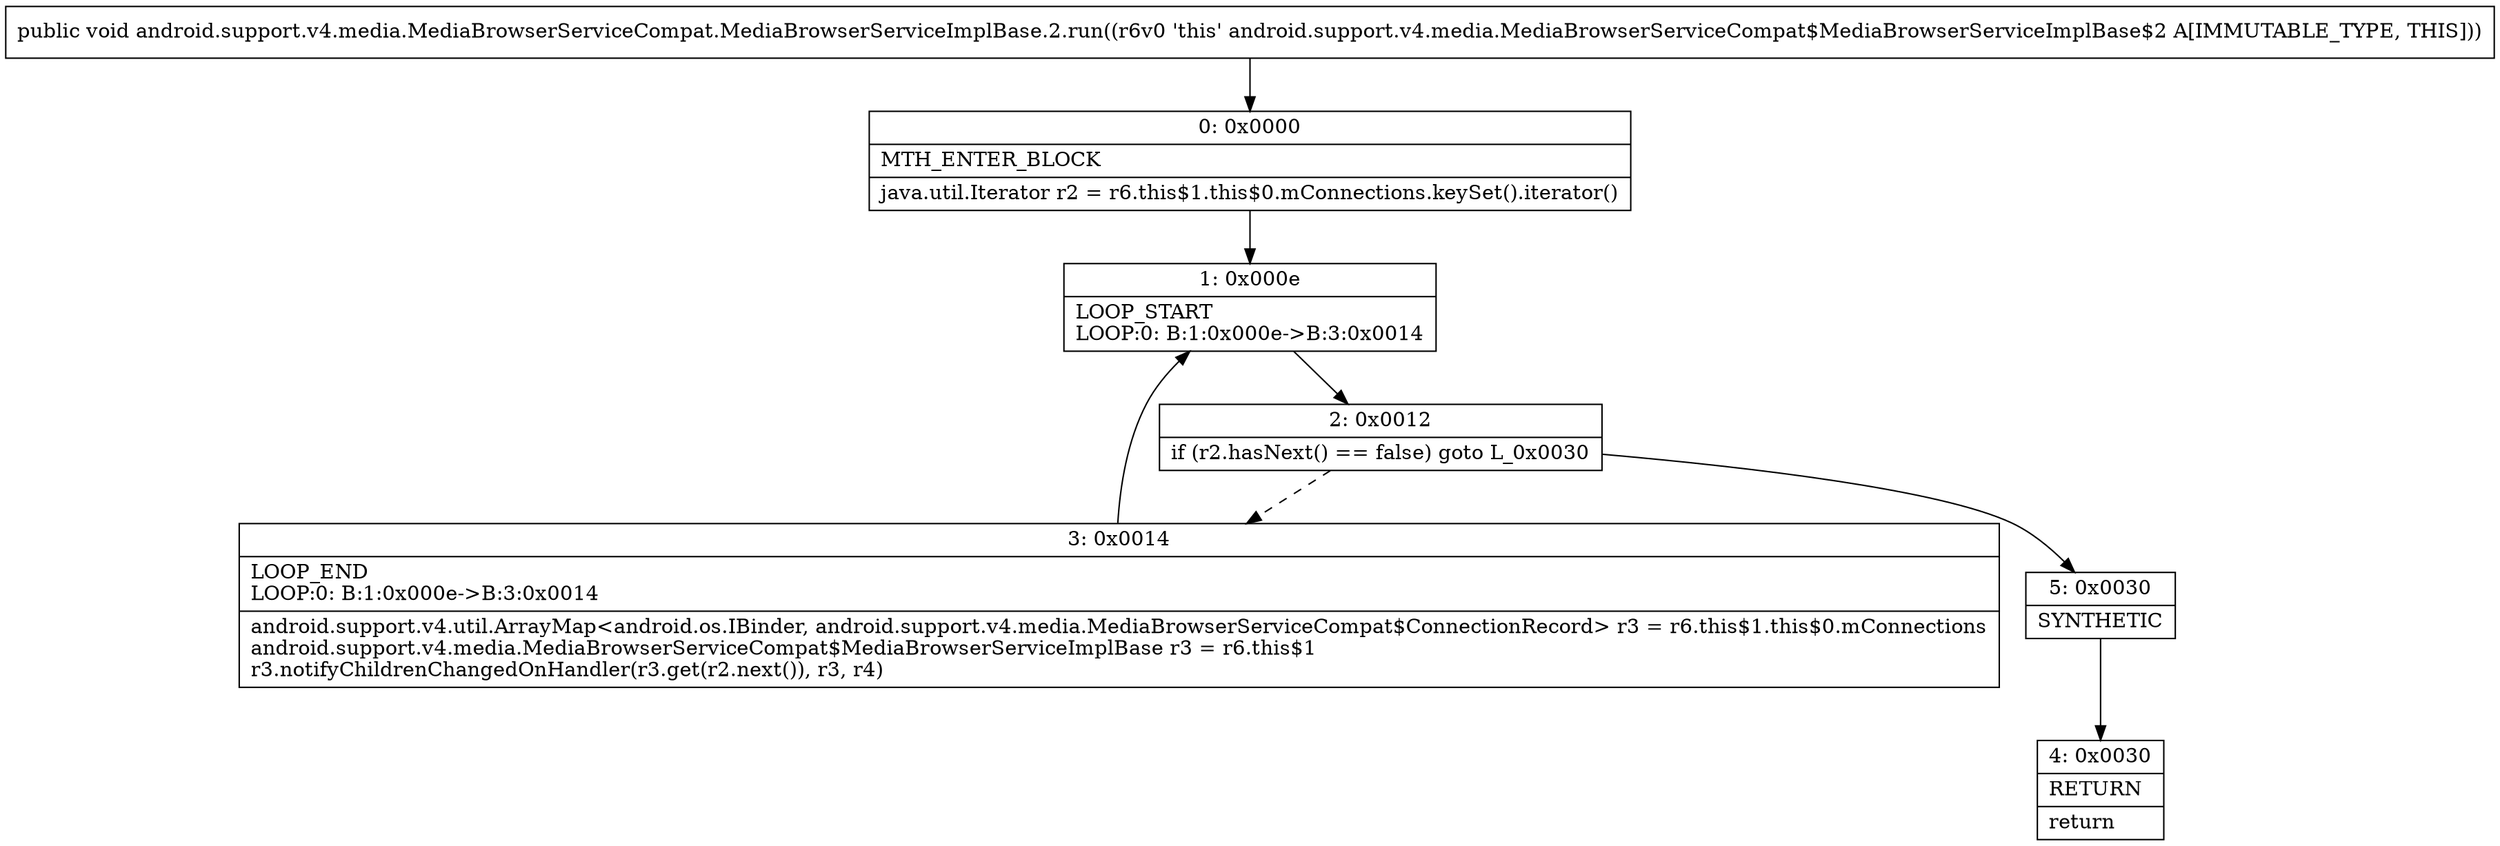 digraph "CFG forandroid.support.v4.media.MediaBrowserServiceCompat.MediaBrowserServiceImplBase.2.run()V" {
Node_0 [shape=record,label="{0\:\ 0x0000|MTH_ENTER_BLOCK\l|java.util.Iterator r2 = r6.this$1.this$0.mConnections.keySet().iterator()\l}"];
Node_1 [shape=record,label="{1\:\ 0x000e|LOOP_START\lLOOP:0: B:1:0x000e\-\>B:3:0x0014\l}"];
Node_2 [shape=record,label="{2\:\ 0x0012|if (r2.hasNext() == false) goto L_0x0030\l}"];
Node_3 [shape=record,label="{3\:\ 0x0014|LOOP_END\lLOOP:0: B:1:0x000e\-\>B:3:0x0014\l|android.support.v4.util.ArrayMap\<android.os.IBinder, android.support.v4.media.MediaBrowserServiceCompat$ConnectionRecord\> r3 = r6.this$1.this$0.mConnections\landroid.support.v4.media.MediaBrowserServiceCompat$MediaBrowserServiceImplBase r3 = r6.this$1\lr3.notifyChildrenChangedOnHandler(r3.get(r2.next()), r3, r4)\l}"];
Node_4 [shape=record,label="{4\:\ 0x0030|RETURN\l|return\l}"];
Node_5 [shape=record,label="{5\:\ 0x0030|SYNTHETIC\l}"];
MethodNode[shape=record,label="{public void android.support.v4.media.MediaBrowserServiceCompat.MediaBrowserServiceImplBase.2.run((r6v0 'this' android.support.v4.media.MediaBrowserServiceCompat$MediaBrowserServiceImplBase$2 A[IMMUTABLE_TYPE, THIS])) }"];
MethodNode -> Node_0;
Node_0 -> Node_1;
Node_1 -> Node_2;
Node_2 -> Node_3[style=dashed];
Node_2 -> Node_5;
Node_3 -> Node_1;
Node_5 -> Node_4;
}

